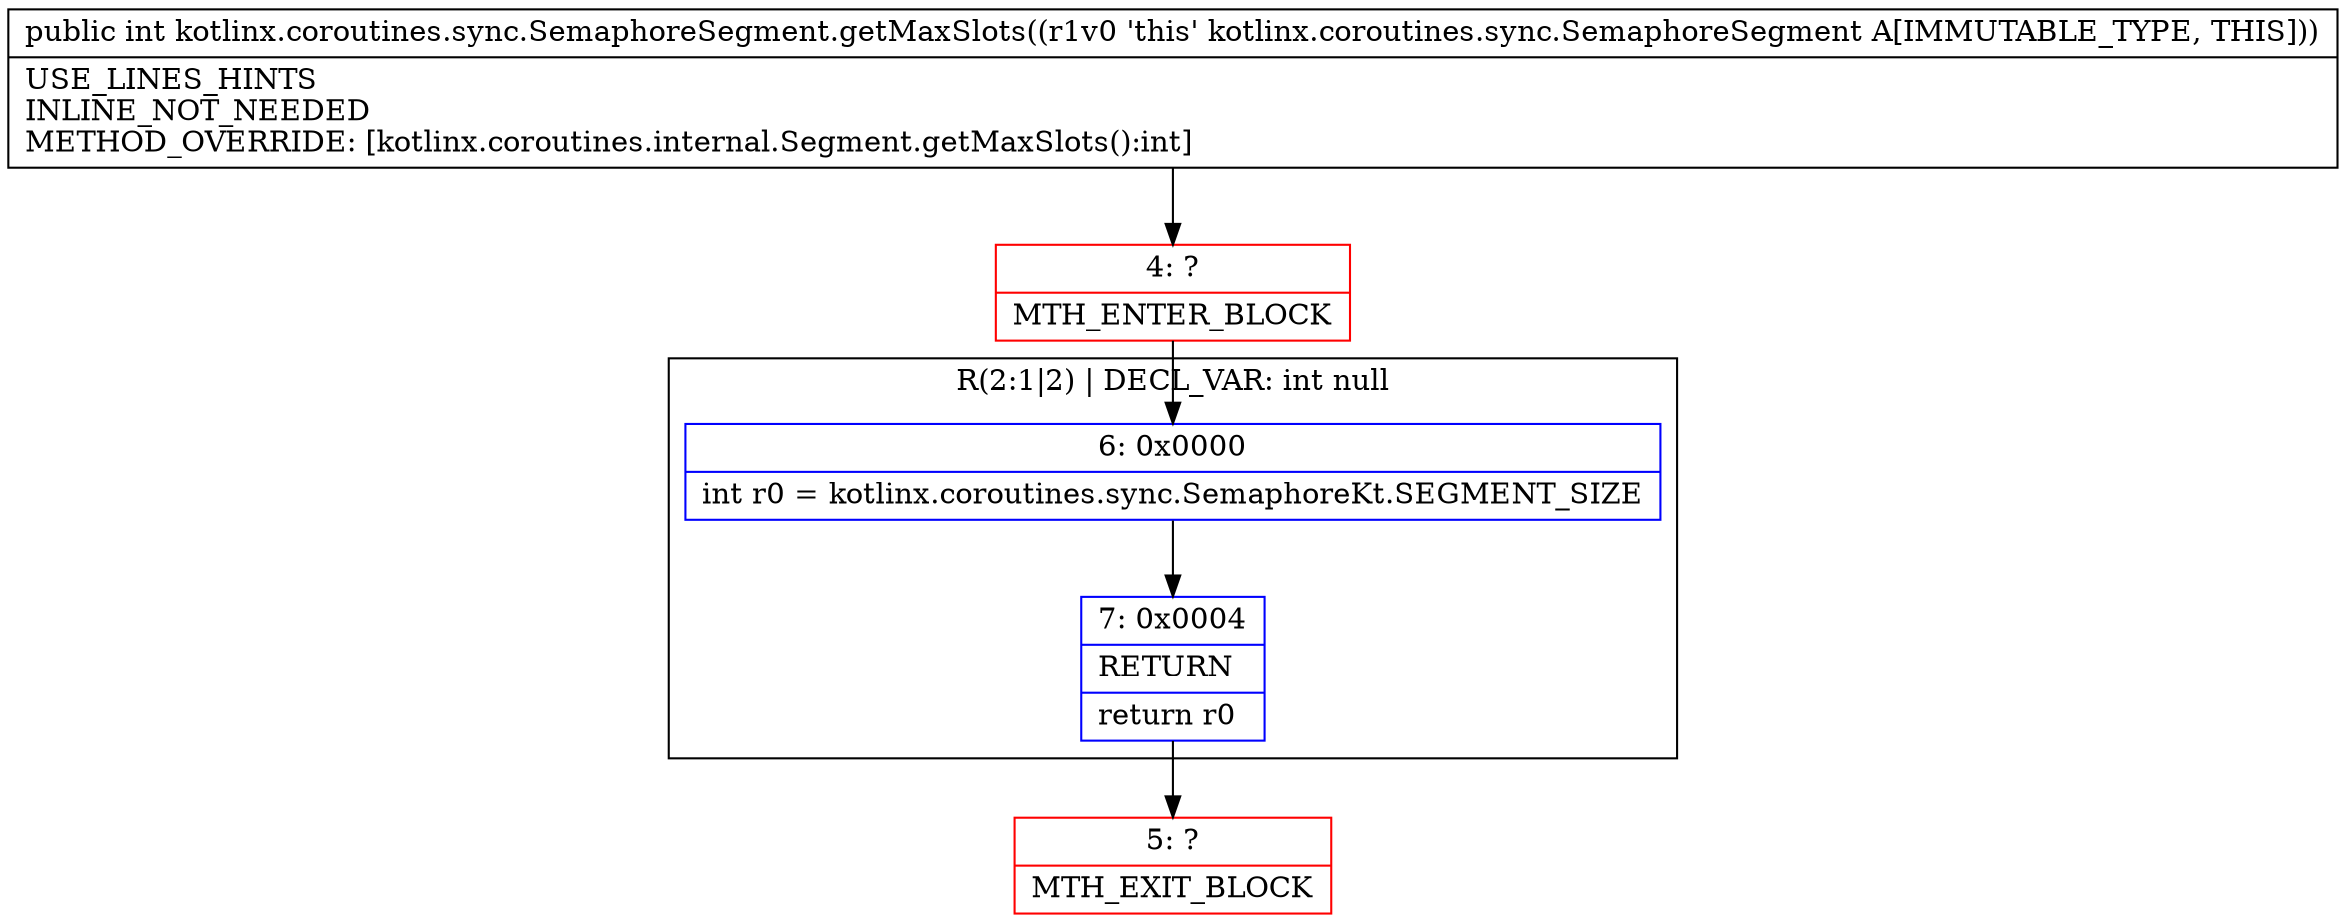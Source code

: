 digraph "CFG forkotlinx.coroutines.sync.SemaphoreSegment.getMaxSlots()I" {
subgraph cluster_Region_79583711 {
label = "R(2:1|2) | DECL_VAR: int null\l";
node [shape=record,color=blue];
Node_6 [shape=record,label="{6\:\ 0x0000|int r0 = kotlinx.coroutines.sync.SemaphoreKt.SEGMENT_SIZE\l}"];
Node_7 [shape=record,label="{7\:\ 0x0004|RETURN\l|return r0\l}"];
}
Node_4 [shape=record,color=red,label="{4\:\ ?|MTH_ENTER_BLOCK\l}"];
Node_5 [shape=record,color=red,label="{5\:\ ?|MTH_EXIT_BLOCK\l}"];
MethodNode[shape=record,label="{public int kotlinx.coroutines.sync.SemaphoreSegment.getMaxSlots((r1v0 'this' kotlinx.coroutines.sync.SemaphoreSegment A[IMMUTABLE_TYPE, THIS]))  | USE_LINES_HINTS\lINLINE_NOT_NEEDED\lMETHOD_OVERRIDE: [kotlinx.coroutines.internal.Segment.getMaxSlots():int]\l}"];
MethodNode -> Node_4;Node_6 -> Node_7;
Node_7 -> Node_5;
Node_4 -> Node_6;
}

